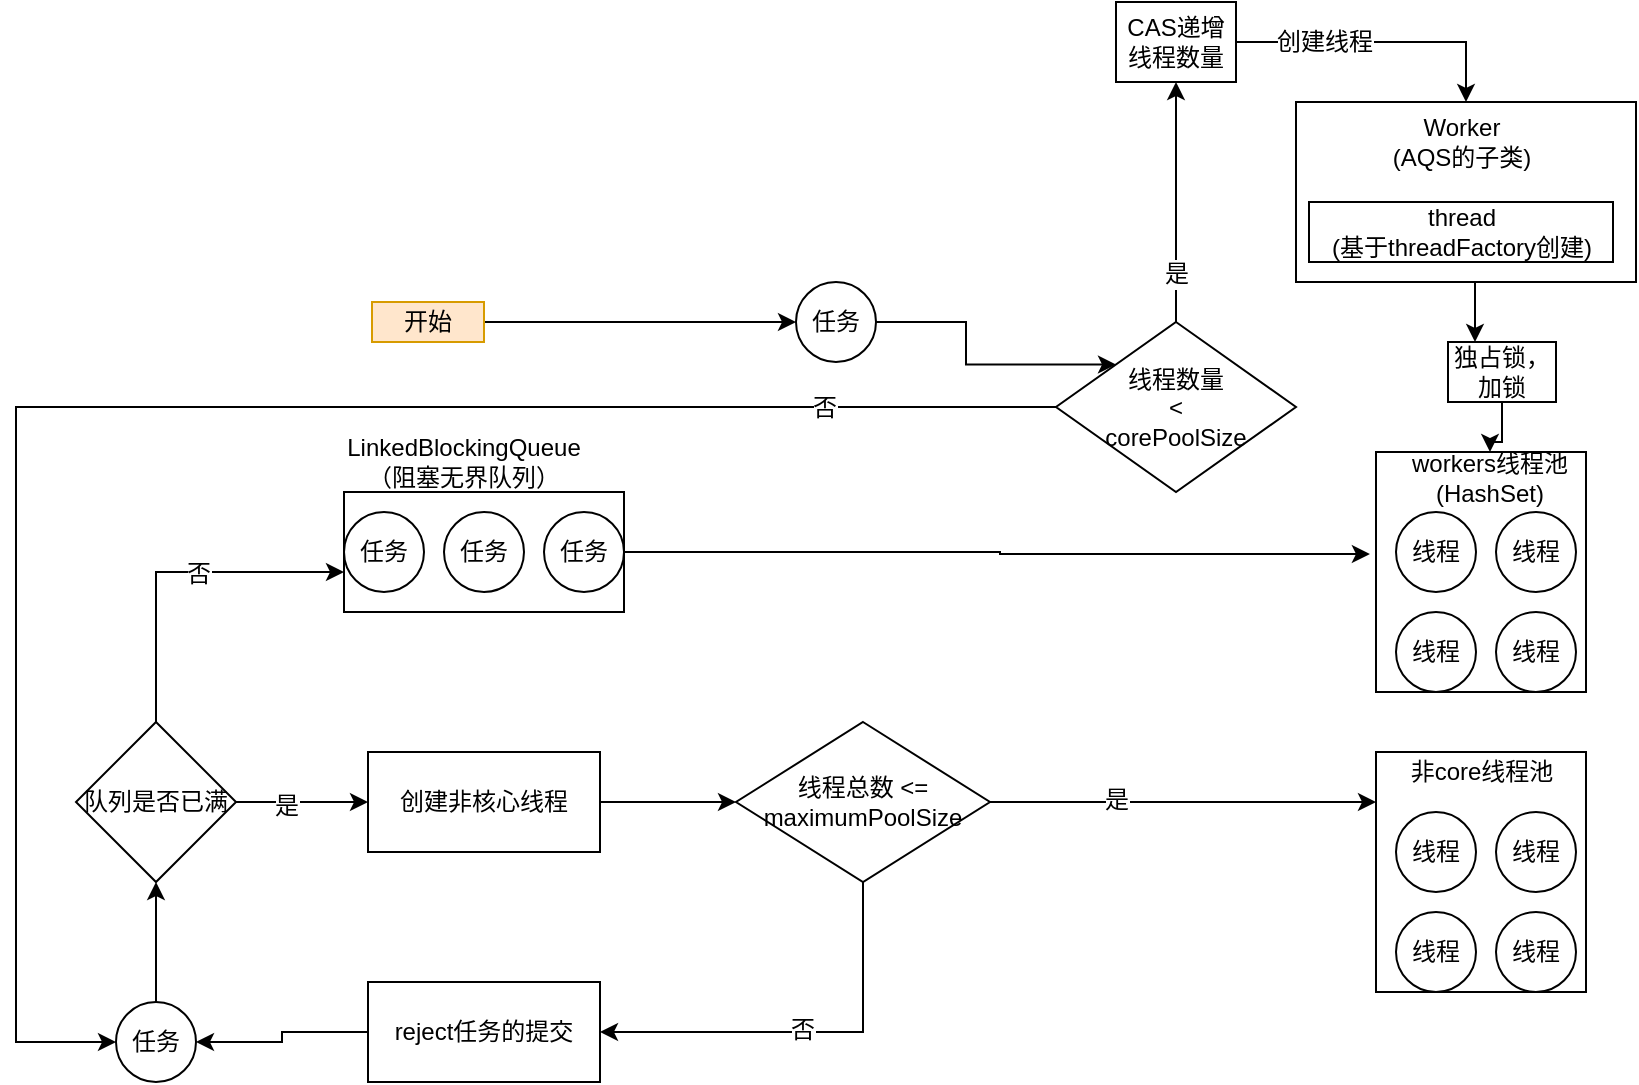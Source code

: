 <mxfile version="12.2.9" type="github" pages="1">
  <diagram id="1mVX_7mcW8gunhQvVgDO" name="第 1 页">
    <mxGraphModel dx="1422" dy="713" grid="1" gridSize="10" guides="1" tooltips="1" connect="1" arrows="1" fold="1" page="1" pageScale="1" pageWidth="827" pageHeight="1169" math="0" shadow="0">
      <root>
        <mxCell id="0"/>
        <mxCell id="1" parent="0"/>
        <mxCell id="MR53GJpDOVaV-Gg2l7jO-1" value="" style="rounded=0;whiteSpace=wrap;html=1;" vertex="1" parent="1">
          <mxGeometry x="690" y="245" width="105" height="120" as="geometry"/>
        </mxCell>
        <mxCell id="MR53GJpDOVaV-Gg2l7jO-2" value="线程" style="ellipse;whiteSpace=wrap;html=1;aspect=fixed;" vertex="1" parent="1">
          <mxGeometry x="700" y="275" width="40" height="40" as="geometry"/>
        </mxCell>
        <mxCell id="MR53GJpDOVaV-Gg2l7jO-3" value="线程" style="ellipse;whiteSpace=wrap;html=1;aspect=fixed;" vertex="1" parent="1">
          <mxGeometry x="750" y="275" width="40" height="40" as="geometry"/>
        </mxCell>
        <mxCell id="MR53GJpDOVaV-Gg2l7jO-5" value="线程" style="ellipse;whiteSpace=wrap;html=1;aspect=fixed;" vertex="1" parent="1">
          <mxGeometry x="700" y="325" width="40" height="40" as="geometry"/>
        </mxCell>
        <mxCell id="MR53GJpDOVaV-Gg2l7jO-6" value="线程" style="ellipse;whiteSpace=wrap;html=1;aspect=fixed;" vertex="1" parent="1">
          <mxGeometry x="750" y="325" width="40" height="40" as="geometry"/>
        </mxCell>
        <mxCell id="MR53GJpDOVaV-Gg2l7jO-7" value="workers线程池&lt;br&gt;(HashSet)" style="text;html=1;strokeColor=none;fillColor=none;align=center;verticalAlign=middle;whiteSpace=wrap;rounded=0;" vertex="1" parent="1">
          <mxGeometry x="703" y="245" width="88" height="25" as="geometry"/>
        </mxCell>
        <mxCell id="MR53GJpDOVaV-Gg2l7jO-14" value="" style="rounded=0;whiteSpace=wrap;html=1;" vertex="1" parent="1">
          <mxGeometry x="690" y="395" width="105" height="120" as="geometry"/>
        </mxCell>
        <mxCell id="MR53GJpDOVaV-Gg2l7jO-15" value="线程" style="ellipse;whiteSpace=wrap;html=1;aspect=fixed;" vertex="1" parent="1">
          <mxGeometry x="700" y="425" width="40" height="40" as="geometry"/>
        </mxCell>
        <mxCell id="MR53GJpDOVaV-Gg2l7jO-16" value="线程" style="ellipse;whiteSpace=wrap;html=1;aspect=fixed;" vertex="1" parent="1">
          <mxGeometry x="750" y="425" width="40" height="40" as="geometry"/>
        </mxCell>
        <mxCell id="MR53GJpDOVaV-Gg2l7jO-17" value="线程" style="ellipse;whiteSpace=wrap;html=1;aspect=fixed;" vertex="1" parent="1">
          <mxGeometry x="700" y="475" width="40" height="40" as="geometry"/>
        </mxCell>
        <mxCell id="MR53GJpDOVaV-Gg2l7jO-18" value="线程" style="ellipse;whiteSpace=wrap;html=1;aspect=fixed;" vertex="1" parent="1">
          <mxGeometry x="750" y="475" width="40" height="40" as="geometry"/>
        </mxCell>
        <mxCell id="MR53GJpDOVaV-Gg2l7jO-19" value="非core线程池" style="text;html=1;strokeColor=none;fillColor=none;align=center;verticalAlign=middle;whiteSpace=wrap;rounded=0;" vertex="1" parent="1">
          <mxGeometry x="702.5" y="395" width="80" height="20" as="geometry"/>
        </mxCell>
        <mxCell id="MR53GJpDOVaV-Gg2l7jO-22" style="edgeStyle=orthogonalEdgeStyle;rounded=0;orthogonalLoop=1;jettySize=auto;html=1;entryX=0.5;entryY=1;entryDx=0;entryDy=0;" edge="1" parent="1" source="MR53GJpDOVaV-Gg2l7jO-20" target="MR53GJpDOVaV-Gg2l7jO-21">
          <mxGeometry relative="1" as="geometry"/>
        </mxCell>
        <mxCell id="MR53GJpDOVaV-Gg2l7jO-20" value="任务" style="ellipse;whiteSpace=wrap;html=1;aspect=fixed;" vertex="1" parent="1">
          <mxGeometry x="60" y="520" width="40" height="40" as="geometry"/>
        </mxCell>
        <mxCell id="MR53GJpDOVaV-Gg2l7jO-29" style="edgeStyle=orthogonalEdgeStyle;rounded=0;orthogonalLoop=1;jettySize=auto;html=1;entryX=0;entryY=0.75;entryDx=0;entryDy=0;entryPerimeter=0;exitX=0.5;exitY=0;exitDx=0;exitDy=0;" edge="1" parent="1" source="MR53GJpDOVaV-Gg2l7jO-21" target="MR53GJpDOVaV-Gg2l7jO-25">
          <mxGeometry relative="1" as="geometry"/>
        </mxCell>
        <mxCell id="MR53GJpDOVaV-Gg2l7jO-30" value="否" style="text;html=1;align=center;verticalAlign=middle;resizable=0;points=[];;labelBackgroundColor=#ffffff;" vertex="1" connectable="0" parent="MR53GJpDOVaV-Gg2l7jO-29">
          <mxGeometry x="0.129" y="-1" relative="1" as="geometry">
            <mxPoint as="offset"/>
          </mxGeometry>
        </mxCell>
        <mxCell id="MR53GJpDOVaV-Gg2l7jO-32" style="edgeStyle=orthogonalEdgeStyle;rounded=0;orthogonalLoop=1;jettySize=auto;html=1;entryX=0;entryY=0.5;entryDx=0;entryDy=0;" edge="1" parent="1" source="MR53GJpDOVaV-Gg2l7jO-21" target="MR53GJpDOVaV-Gg2l7jO-31">
          <mxGeometry relative="1" as="geometry"/>
        </mxCell>
        <mxCell id="MR53GJpDOVaV-Gg2l7jO-33" value="是" style="text;html=1;align=center;verticalAlign=middle;resizable=0;points=[];;labelBackgroundColor=#ffffff;" vertex="1" connectable="0" parent="MR53GJpDOVaV-Gg2l7jO-32">
          <mxGeometry x="-0.236" y="-2" relative="1" as="geometry">
            <mxPoint as="offset"/>
          </mxGeometry>
        </mxCell>
        <mxCell id="MR53GJpDOVaV-Gg2l7jO-21" value="队列是否已满" style="rhombus;whiteSpace=wrap;html=1;" vertex="1" parent="1">
          <mxGeometry x="40" y="380" width="80" height="80" as="geometry"/>
        </mxCell>
        <mxCell id="MR53GJpDOVaV-Gg2l7jO-34" style="edgeStyle=orthogonalEdgeStyle;rounded=0;orthogonalLoop=1;jettySize=auto;html=1;entryX=-0.029;entryY=0.425;entryDx=0;entryDy=0;entryPerimeter=0;" edge="1" parent="1" source="MR53GJpDOVaV-Gg2l7jO-23" target="MR53GJpDOVaV-Gg2l7jO-1">
          <mxGeometry relative="1" as="geometry"/>
        </mxCell>
        <mxCell id="MR53GJpDOVaV-Gg2l7jO-23" value="" style="rounded=0;whiteSpace=wrap;html=1;" vertex="1" parent="1">
          <mxGeometry x="174" y="265" width="140" height="60" as="geometry"/>
        </mxCell>
        <mxCell id="MR53GJpDOVaV-Gg2l7jO-25" value="任务" style="ellipse;whiteSpace=wrap;html=1;aspect=fixed;" vertex="1" parent="1">
          <mxGeometry x="174" y="275" width="40" height="40" as="geometry"/>
        </mxCell>
        <mxCell id="MR53GJpDOVaV-Gg2l7jO-26" value="任务" style="ellipse;whiteSpace=wrap;html=1;aspect=fixed;" vertex="1" parent="1">
          <mxGeometry x="224" y="275" width="40" height="40" as="geometry"/>
        </mxCell>
        <mxCell id="MR53GJpDOVaV-Gg2l7jO-27" value="任务" style="ellipse;whiteSpace=wrap;html=1;aspect=fixed;" vertex="1" parent="1">
          <mxGeometry x="274" y="275" width="40" height="40" as="geometry"/>
        </mxCell>
        <mxCell id="MR53GJpDOVaV-Gg2l7jO-28" value="LinkedBlockingQueue&lt;br&gt;（阻塞无界队列）" style="text;html=1;strokeColor=none;fillColor=none;align=center;verticalAlign=middle;whiteSpace=wrap;rounded=0;" vertex="1" parent="1">
          <mxGeometry x="154" y="245" width="160" height="10" as="geometry"/>
        </mxCell>
        <mxCell id="MR53GJpDOVaV-Gg2l7jO-38" style="edgeStyle=orthogonalEdgeStyle;rounded=0;orthogonalLoop=1;jettySize=auto;html=1;" edge="1" parent="1" source="MR53GJpDOVaV-Gg2l7jO-31" target="MR53GJpDOVaV-Gg2l7jO-35">
          <mxGeometry relative="1" as="geometry"/>
        </mxCell>
        <mxCell id="MR53GJpDOVaV-Gg2l7jO-31" value="创建非核心线程" style="rounded=0;whiteSpace=wrap;html=1;" vertex="1" parent="1">
          <mxGeometry x="186" y="395" width="116" height="50" as="geometry"/>
        </mxCell>
        <mxCell id="MR53GJpDOVaV-Gg2l7jO-36" style="edgeStyle=orthogonalEdgeStyle;rounded=0;orthogonalLoop=1;jettySize=auto;html=1;" edge="1" parent="1" source="MR53GJpDOVaV-Gg2l7jO-35">
          <mxGeometry relative="1" as="geometry">
            <mxPoint x="690" y="420" as="targetPoint"/>
          </mxGeometry>
        </mxCell>
        <mxCell id="MR53GJpDOVaV-Gg2l7jO-37" value="是" style="text;html=1;align=center;verticalAlign=middle;resizable=0;points=[];;labelBackgroundColor=#ffffff;" vertex="1" connectable="0" parent="MR53GJpDOVaV-Gg2l7jO-36">
          <mxGeometry x="-0.347" y="1" relative="1" as="geometry">
            <mxPoint as="offset"/>
          </mxGeometry>
        </mxCell>
        <mxCell id="MR53GJpDOVaV-Gg2l7jO-41" style="edgeStyle=orthogonalEdgeStyle;rounded=0;orthogonalLoop=1;jettySize=auto;html=1;entryX=1;entryY=0.5;entryDx=0;entryDy=0;" edge="1" parent="1" source="MR53GJpDOVaV-Gg2l7jO-35" target="MR53GJpDOVaV-Gg2l7jO-40">
          <mxGeometry relative="1" as="geometry">
            <Array as="points">
              <mxPoint x="434" y="535"/>
            </Array>
          </mxGeometry>
        </mxCell>
        <mxCell id="MR53GJpDOVaV-Gg2l7jO-42" value="否" style="text;html=1;align=center;verticalAlign=middle;resizable=0;points=[];;labelBackgroundColor=#ffffff;" vertex="1" connectable="0" parent="MR53GJpDOVaV-Gg2l7jO-41">
          <mxGeometry x="-0.283" y="-31" relative="1" as="geometry">
            <mxPoint as="offset"/>
          </mxGeometry>
        </mxCell>
        <mxCell id="MR53GJpDOVaV-Gg2l7jO-35" value="线程总数 &amp;lt;= maximumPoolSize" style="rhombus;whiteSpace=wrap;html=1;" vertex="1" parent="1">
          <mxGeometry x="370" y="380" width="127" height="80" as="geometry"/>
        </mxCell>
        <mxCell id="MR53GJpDOVaV-Gg2l7jO-43" style="edgeStyle=orthogonalEdgeStyle;rounded=0;orthogonalLoop=1;jettySize=auto;html=1;entryX=1;entryY=0.5;entryDx=0;entryDy=0;" edge="1" parent="1" source="MR53GJpDOVaV-Gg2l7jO-40" target="MR53GJpDOVaV-Gg2l7jO-20">
          <mxGeometry relative="1" as="geometry"/>
        </mxCell>
        <mxCell id="MR53GJpDOVaV-Gg2l7jO-40" value="reject任务的提交" style="rounded=0;whiteSpace=wrap;html=1;" vertex="1" parent="1">
          <mxGeometry x="186" y="510" width="116" height="50" as="geometry"/>
        </mxCell>
        <mxCell id="MR53GJpDOVaV-Gg2l7jO-46" style="edgeStyle=orthogonalEdgeStyle;rounded=0;orthogonalLoop=1;jettySize=auto;html=1;entryX=0;entryY=0;entryDx=0;entryDy=0;" edge="1" parent="1" source="MR53GJpDOVaV-Gg2l7jO-44" target="MR53GJpDOVaV-Gg2l7jO-45">
          <mxGeometry relative="1" as="geometry"/>
        </mxCell>
        <mxCell id="MR53GJpDOVaV-Gg2l7jO-44" value="任务" style="ellipse;whiteSpace=wrap;html=1;aspect=fixed;" vertex="1" parent="1">
          <mxGeometry x="400" y="160" width="40" height="40" as="geometry"/>
        </mxCell>
        <mxCell id="MR53GJpDOVaV-Gg2l7jO-47" style="edgeStyle=orthogonalEdgeStyle;rounded=0;orthogonalLoop=1;jettySize=auto;html=1;entryX=0.5;entryY=1;entryDx=0;entryDy=0;exitX=0.5;exitY=0;exitDx=0;exitDy=0;" edge="1" parent="1" source="MR53GJpDOVaV-Gg2l7jO-45" target="MR53GJpDOVaV-Gg2l7jO-53">
          <mxGeometry relative="1" as="geometry"/>
        </mxCell>
        <mxCell id="MR53GJpDOVaV-Gg2l7jO-48" value="是" style="text;html=1;align=center;verticalAlign=middle;resizable=0;points=[];;labelBackgroundColor=#ffffff;" vertex="1" connectable="0" parent="MR53GJpDOVaV-Gg2l7jO-47">
          <mxGeometry x="-0.59" relative="1" as="geometry">
            <mxPoint as="offset"/>
          </mxGeometry>
        </mxCell>
        <mxCell id="MR53GJpDOVaV-Gg2l7jO-49" style="edgeStyle=orthogonalEdgeStyle;rounded=0;orthogonalLoop=1;jettySize=auto;html=1;entryX=0;entryY=0.5;entryDx=0;entryDy=0;" edge="1" parent="1" source="MR53GJpDOVaV-Gg2l7jO-45" target="MR53GJpDOVaV-Gg2l7jO-20">
          <mxGeometry relative="1" as="geometry">
            <Array as="points">
              <mxPoint x="10" y="223"/>
              <mxPoint x="10" y="540"/>
            </Array>
          </mxGeometry>
        </mxCell>
        <mxCell id="MR53GJpDOVaV-Gg2l7jO-50" value="否" style="text;html=1;align=center;verticalAlign=middle;resizable=0;points=[];;labelBackgroundColor=#ffffff;" vertex="1" connectable="0" parent="MR53GJpDOVaV-Gg2l7jO-49">
          <mxGeometry x="-0.739" relative="1" as="geometry">
            <mxPoint as="offset"/>
          </mxGeometry>
        </mxCell>
        <mxCell id="MR53GJpDOVaV-Gg2l7jO-45" value="线程数量&lt;br&gt;&amp;lt;&lt;br&gt;corePoolSize" style="rhombus;whiteSpace=wrap;html=1;" vertex="1" parent="1">
          <mxGeometry x="530" y="180" width="120" height="85" as="geometry"/>
        </mxCell>
        <mxCell id="MR53GJpDOVaV-Gg2l7jO-52" style="edgeStyle=orthogonalEdgeStyle;rounded=0;orthogonalLoop=1;jettySize=auto;html=1;" edge="1" parent="1" source="MR53GJpDOVaV-Gg2l7jO-51" target="MR53GJpDOVaV-Gg2l7jO-44">
          <mxGeometry relative="1" as="geometry"/>
        </mxCell>
        <mxCell id="MR53GJpDOVaV-Gg2l7jO-51" value="开始" style="rounded=1;whiteSpace=wrap;html=1;arcSize=0;fillColor=#ffe6cc;strokeColor=#d79b00;" vertex="1" parent="1">
          <mxGeometry x="188" y="170" width="56" height="20" as="geometry"/>
        </mxCell>
        <mxCell id="MR53GJpDOVaV-Gg2l7jO-57" style="edgeStyle=orthogonalEdgeStyle;rounded=0;orthogonalLoop=1;jettySize=auto;html=1;entryX=0.5;entryY=0;entryDx=0;entryDy=0;" edge="1" parent="1" source="MR53GJpDOVaV-Gg2l7jO-53" target="MR53GJpDOVaV-Gg2l7jO-54">
          <mxGeometry relative="1" as="geometry"/>
        </mxCell>
        <mxCell id="MR53GJpDOVaV-Gg2l7jO-58" value="创建线程" style="text;html=1;align=center;verticalAlign=middle;resizable=0;points=[];;labelBackgroundColor=#ffffff;" vertex="1" connectable="0" parent="MR53GJpDOVaV-Gg2l7jO-57">
          <mxGeometry x="-0.393" relative="1" as="geometry">
            <mxPoint as="offset"/>
          </mxGeometry>
        </mxCell>
        <mxCell id="MR53GJpDOVaV-Gg2l7jO-53" value="CAS递增线程数量" style="rounded=0;whiteSpace=wrap;html=1;" vertex="1" parent="1">
          <mxGeometry x="560" y="20" width="60" height="40" as="geometry"/>
        </mxCell>
        <mxCell id="MR53GJpDOVaV-Gg2l7jO-61" style="edgeStyle=orthogonalEdgeStyle;rounded=0;orthogonalLoop=1;jettySize=auto;html=1;exitX=0.5;exitY=1;exitDx=0;exitDy=0;entryX=0.25;entryY=0;entryDx=0;entryDy=0;" edge="1" parent="1" source="MR53GJpDOVaV-Gg2l7jO-54" target="MR53GJpDOVaV-Gg2l7jO-59">
          <mxGeometry relative="1" as="geometry"/>
        </mxCell>
        <mxCell id="MR53GJpDOVaV-Gg2l7jO-54" value="" style="rounded=0;whiteSpace=wrap;html=1;" vertex="1" parent="1">
          <mxGeometry x="650" y="70" width="170" height="90" as="geometry"/>
        </mxCell>
        <mxCell id="MR53GJpDOVaV-Gg2l7jO-55" value="Worker&lt;br&gt;(AQS的子类)" style="text;html=1;strokeColor=none;fillColor=none;align=center;verticalAlign=middle;whiteSpace=wrap;rounded=0;" vertex="1" parent="1">
          <mxGeometry x="687.5" y="80" width="90" height="20" as="geometry"/>
        </mxCell>
        <mxCell id="MR53GJpDOVaV-Gg2l7jO-56" value="thread&lt;br&gt;(基于threadFactory创建)" style="rounded=0;whiteSpace=wrap;html=1;" vertex="1" parent="1">
          <mxGeometry x="656.5" y="120" width="152" height="30" as="geometry"/>
        </mxCell>
        <mxCell id="MR53GJpDOVaV-Gg2l7jO-62" style="edgeStyle=orthogonalEdgeStyle;rounded=0;orthogonalLoop=1;jettySize=auto;html=1;" edge="1" parent="1" source="MR53GJpDOVaV-Gg2l7jO-59" target="MR53GJpDOVaV-Gg2l7jO-7">
          <mxGeometry relative="1" as="geometry"/>
        </mxCell>
        <mxCell id="MR53GJpDOVaV-Gg2l7jO-59" value="独占锁，加锁" style="rounded=0;whiteSpace=wrap;html=1;" vertex="1" parent="1">
          <mxGeometry x="726" y="190" width="54" height="30" as="geometry"/>
        </mxCell>
      </root>
    </mxGraphModel>
  </diagram>
</mxfile>

